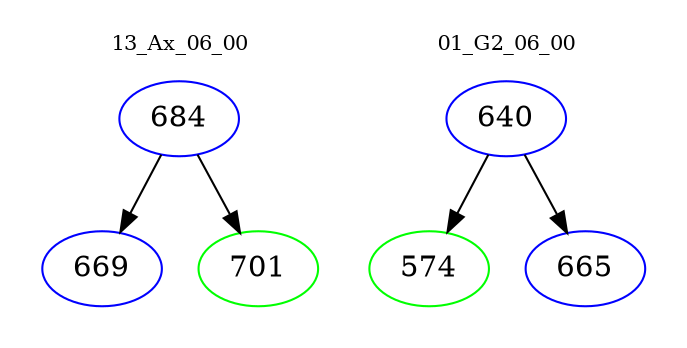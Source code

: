 digraph{
subgraph cluster_0 {
color = white
label = "13_Ax_06_00";
fontsize=10;
T0_684 [label="684", color="blue"]
T0_684 -> T0_669 [color="black"]
T0_669 [label="669", color="blue"]
T0_684 -> T0_701 [color="black"]
T0_701 [label="701", color="green"]
}
subgraph cluster_1 {
color = white
label = "01_G2_06_00";
fontsize=10;
T1_640 [label="640", color="blue"]
T1_640 -> T1_574 [color="black"]
T1_574 [label="574", color="green"]
T1_640 -> T1_665 [color="black"]
T1_665 [label="665", color="blue"]
}
}
